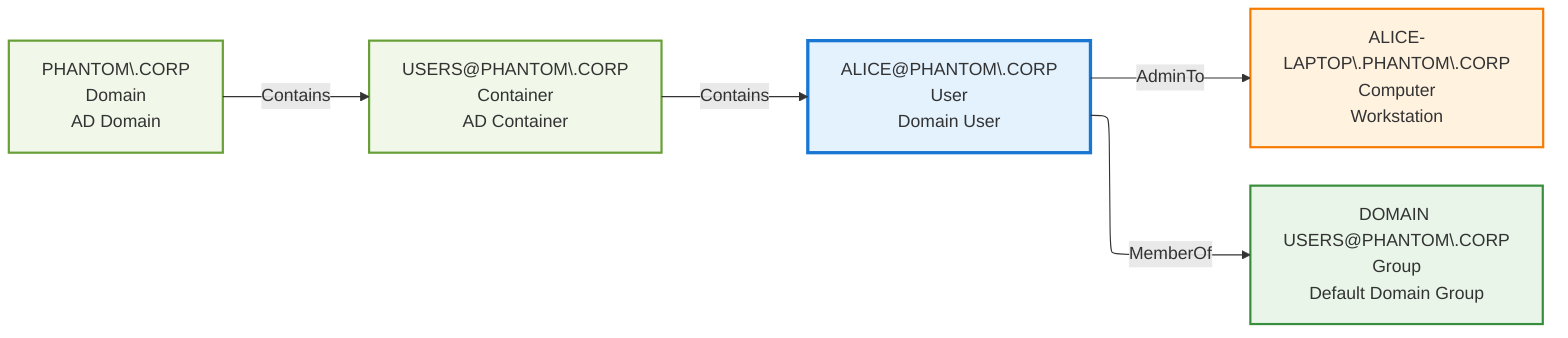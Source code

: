 %%{ init: { 'flowchart': {'defaultRenderer': 'elk' } } }%%
graph LR
    %% Real Entities from BloodHound_AD dataset
    ALICE["ALICE@PHANTOM\.CORP<br/>User<br/>Domain User"]
    
    %% Her Computer
    LAPTOP["ALICE-LAPTOP\.PHANTOM\.CORP<br/>Computer<br/>Workstation"]
    
    %% Administrative Groups
    DOMAINUSERS["DOMAIN USERS@PHANTOM\.CORP<br/>Group<br/>Default Domain Group"]
    
    %% Domain Infrastructure
    USERS["USERS@PHANTOM\.CORP<br/>Container<br/>AD Container"]
    PHANTOM["PHANTOM\.CORP<br/>Domain<br/>AD Domain"]
    
    %% Validated Attack Path Relationships
    ALICE -->|AdminTo| LAPTOP
    ALICE -->|MemberOf| DOMAINUSERS
    
    %% Container Hierarchy
    USERS -->|Contains| ALICE
    PHANTOM -->|Contains| USERS
    
    %% Styling
    classDef user fill:#e3f2fd,stroke:#1976d2,stroke-width:3px
    classDef computer fill:#fff3e0,stroke:#f57c00,stroke-width:2px
    classDef group fill:#e8f5e8,stroke:#388e3c,stroke-width:2px
    classDef admingroup fill:#ffebee,stroke:#d32f2f,stroke-width:3px
    classDef infrastructure fill:#f1f8e9,stroke:#689f38,stroke-width:2px
    classDef certificate fill:#fce4ec,stroke:#c2185b,stroke-width:3px
    
    class ALICE user
    class LAPTOP computer
    class DOMAINUSERS,DOMAINADMINS group
    class USERS,PHANTOM infrastructure
